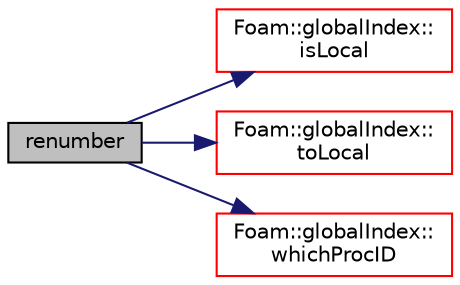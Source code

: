 digraph "renumber"
{
  bgcolor="transparent";
  edge [fontname="Helvetica",fontsize="10",labelfontname="Helvetica",labelfontsize="10"];
  node [fontname="Helvetica",fontsize="10",shape=record];
  rankdir="LR";
  Node1 [label="renumber",height=0.2,width=0.4,color="black", fillcolor="grey75", style="filled", fontcolor="black"];
  Node1 -> Node2 [color="midnightblue",fontsize="10",style="solid",fontname="Helvetica"];
  Node2 [label="Foam::globalIndex::\lisLocal",height=0.2,width=0.4,color="red",URL="$a00931.html#afb056b2091a6bf83c081430e0d64d449",tooltip="Is on local processor. "];
  Node1 -> Node3 [color="midnightblue",fontsize="10",style="solid",fontname="Helvetica"];
  Node3 [label="Foam::globalIndex::\ltoLocal",height=0.2,width=0.4,color="red",URL="$a00931.html#a803a7314e7ad8ebc326c08ff9e348440",tooltip="From global to local on current processor. "];
  Node1 -> Node4 [color="midnightblue",fontsize="10",style="solid",fontname="Helvetica"];
  Node4 [label="Foam::globalIndex::\lwhichProcID",height=0.2,width=0.4,color="red",URL="$a00931.html#ab70df8e7600efac087c911a2a8bbf039",tooltip="Which processor does global come from? Binary search. "];
}
